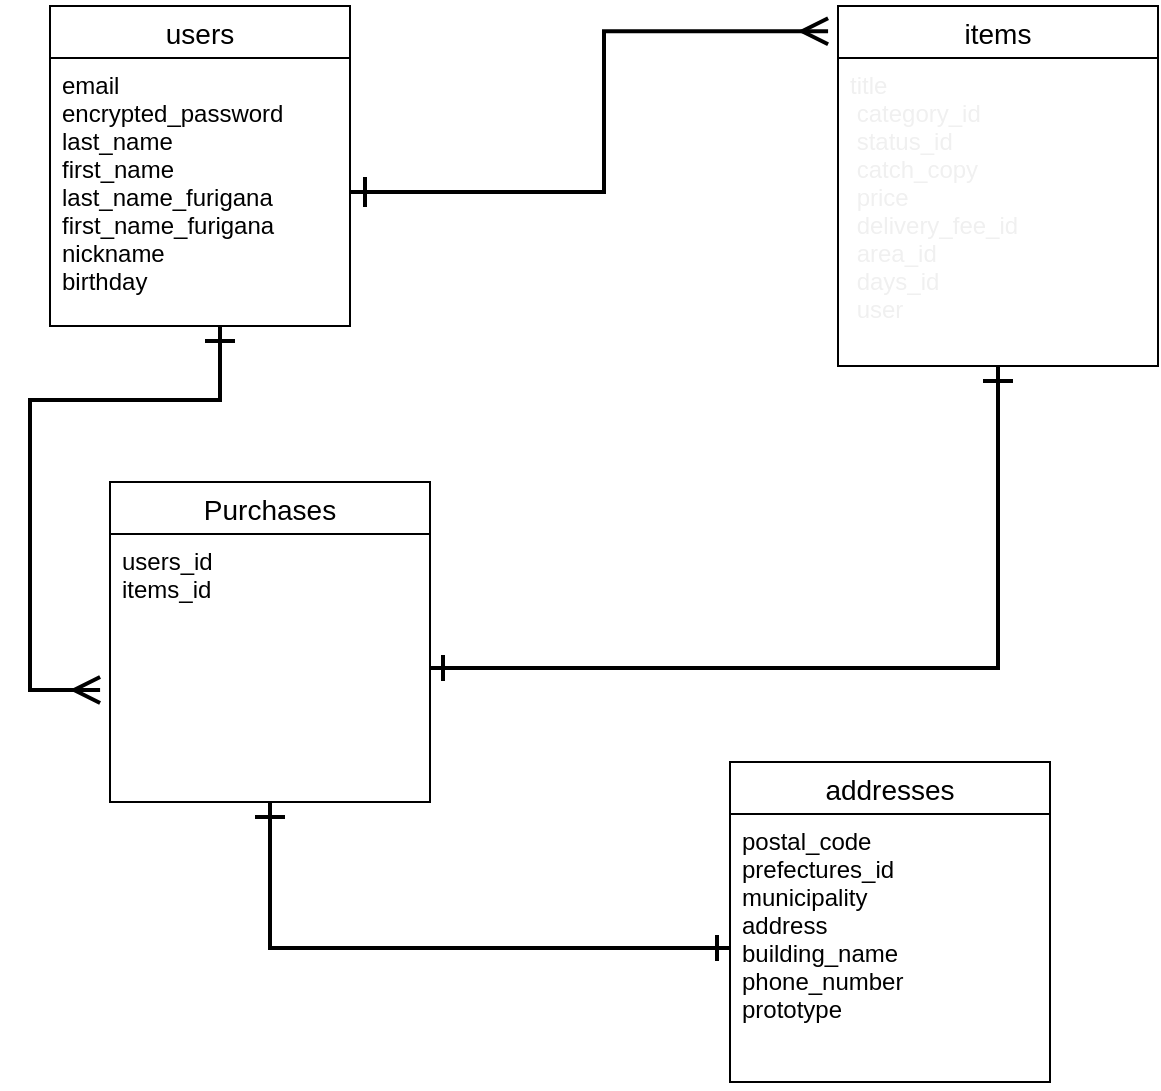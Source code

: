 <mxfile version="13.6.5">
    <diagram id="fRsR6U8kTyZX7pobr02C" name="ページ1">
        <mxGraphModel dx="1846" dy="500" grid="1" gridSize="10" guides="1" tooltips="1" connect="1" arrows="1" fold="1" page="1" pageScale="1" pageWidth="827" pageHeight="1169" math="0" shadow="0">
            <root>
                <mxCell id="0"/>
                <mxCell id="1" parent="0"/>
                <mxCell id="47" style="edgeStyle=orthogonalEdgeStyle;rounded=0;jumpSize=6;orthogonalLoop=1;jettySize=auto;html=1;entryX=-0.031;entryY=0.582;entryDx=0;entryDy=0;entryPerimeter=0;startArrow=ERone;startFill=0;startSize=12;sourcePerimeterSpacing=0;endArrow=ERmany;endFill=0;endSize=10;targetPerimeterSpacing=0;strokeWidth=2;" edge="1" parent="1" source="2" target="11">
                    <mxGeometry relative="1" as="geometry">
                        <Array as="points">
                            <mxPoint x="105" y="239"/>
                            <mxPoint x="10" y="239"/>
                            <mxPoint x="10" y="384"/>
                        </Array>
                    </mxGeometry>
                </mxCell>
                <mxCell id="49" style="edgeStyle=orthogonalEdgeStyle;rounded=0;jumpSize=6;orthogonalLoop=1;jettySize=auto;html=1;entryX=1;entryY=0.5;entryDx=0;entryDy=0;startArrow=ERone;startFill=0;startSize=12;sourcePerimeterSpacing=0;endArrow=ERone;endFill=0;endSize=10;targetPerimeterSpacing=0;strokeWidth=2;" edge="1" parent="1" source="6" target="11">
                    <mxGeometry relative="1" as="geometry"/>
                </mxCell>
                <mxCell id="50" style="edgeStyle=orthogonalEdgeStyle;rounded=0;jumpSize=6;orthogonalLoop=1;jettySize=auto;html=1;entryX=0;entryY=0.5;entryDx=0;entryDy=0;startArrow=ERone;startFill=0;startSize=12;sourcePerimeterSpacing=0;endArrow=ERone;endFill=0;endSize=10;targetPerimeterSpacing=0;strokeWidth=2;" edge="1" parent="1" source="10" target="45">
                    <mxGeometry relative="1" as="geometry"/>
                </mxCell>
                <mxCell id="10" value="Purchases" style="swimlane;fontStyle=0;childLayout=stackLayout;horizontal=1;startSize=26;horizontalStack=0;resizeParent=1;resizeParentMax=0;resizeLast=0;collapsible=1;marginBottom=0;align=center;fontSize=14;" vertex="1" parent="1">
                    <mxGeometry x="50" y="280" width="160" height="160" as="geometry"/>
                </mxCell>
                <mxCell id="11" value="users_id&#10;items_id&#10;" style="text;strokeColor=none;fillColor=none;spacingLeft=4;spacingRight=4;overflow=hidden;rotatable=0;points=[[0,0.5],[1,0.5]];portConstraint=eastwest;fontSize=12;" vertex="1" parent="10">
                    <mxGeometry y="26" width="160" height="134" as="geometry"/>
                </mxCell>
                <mxCell id="44" value="addresses" style="swimlane;fontStyle=0;childLayout=stackLayout;horizontal=1;startSize=26;horizontalStack=0;resizeParent=1;resizeParentMax=0;resizeLast=0;collapsible=1;marginBottom=0;align=center;fontSize=14;" vertex="1" parent="1">
                    <mxGeometry x="360" y="420" width="160" height="160" as="geometry"/>
                </mxCell>
                <mxCell id="45" value="postal_code&#10;prefectures_id&#10;municipality&#10;address&#10;building_name&#10;phone_number&#10;prototype" style="text;strokeColor=none;fillColor=none;spacingLeft=4;spacingRight=4;overflow=hidden;rotatable=0;points=[[0,0.5],[1,0.5]];portConstraint=eastwest;fontSize=12;" vertex="1" parent="44">
                    <mxGeometry y="26" width="160" height="134" as="geometry"/>
                </mxCell>
                <mxCell id="2" value="users" style="swimlane;fontStyle=0;childLayout=stackLayout;horizontal=1;startSize=26;horizontalStack=0;resizeParent=1;resizeParentMax=0;resizeLast=0;collapsible=1;marginBottom=0;align=center;fontSize=14;spacingBottom=0;" vertex="1" parent="1">
                    <mxGeometry x="20" y="42" width="150" height="160" as="geometry"/>
                </mxCell>
                <mxCell id="54" value="email&#10;encrypted_password&#10;last_name&#10;first_name&#10;last_name_furigana&#10;first_name_furigana&#10;nickname&#10;birthday" style="text;strokeColor=none;fillColor=none;spacingLeft=4;spacingRight=4;overflow=hidden;rotatable=0;points=[[0,0.5],[1,0.5]];portConstraint=eastwest;fontSize=12;" vertex="1" parent="2">
                    <mxGeometry y="26" width="150" height="134" as="geometry"/>
                </mxCell>
                <mxCell id="6" value="items" style="swimlane;fontStyle=0;childLayout=stackLayout;horizontal=1;startSize=26;horizontalStack=0;resizeParent=1;resizeParentMax=0;resizeLast=0;collapsible=1;marginBottom=0;align=center;fontSize=14;" vertex="1" parent="1">
                    <mxGeometry x="414" y="42" width="160" height="180" as="geometry"/>
                </mxCell>
                <mxCell id="5" value="title         &#10; category_id&#10; status_id&#10; catch_copy&#10; price&#10; delivery_fee_id&#10; area_id&#10; days_id&#10; user         " style="text;strokeColor=none;fillColor=none;spacingLeft=4;spacingRight=4;overflow=hidden;rotatable=0;points=[[0,0.5],[1,0.5]];portConstraint=eastwest;fontSize=12;fontColor=#F0F0F0;" vertex="1" parent="6">
                    <mxGeometry y="26" width="160" height="154" as="geometry"/>
                </mxCell>
                <mxCell id="55" style="edgeStyle=orthogonalEdgeStyle;rounded=0;jumpSize=6;orthogonalLoop=1;jettySize=auto;html=1;exitX=1;exitY=0.5;exitDx=0;exitDy=0;entryX=-0.031;entryY=0.07;entryDx=0;entryDy=0;entryPerimeter=0;startArrow=ERone;startFill=0;startSize=12;sourcePerimeterSpacing=0;endArrow=ERmany;endFill=0;endSize=10;targetPerimeterSpacing=0;strokeWidth=2;fontColor=#F0F0F0;" edge="1" parent="1" source="54" target="6">
                    <mxGeometry relative="1" as="geometry"/>
                </mxCell>
            </root>
        </mxGraphModel>
    </diagram>
</mxfile>